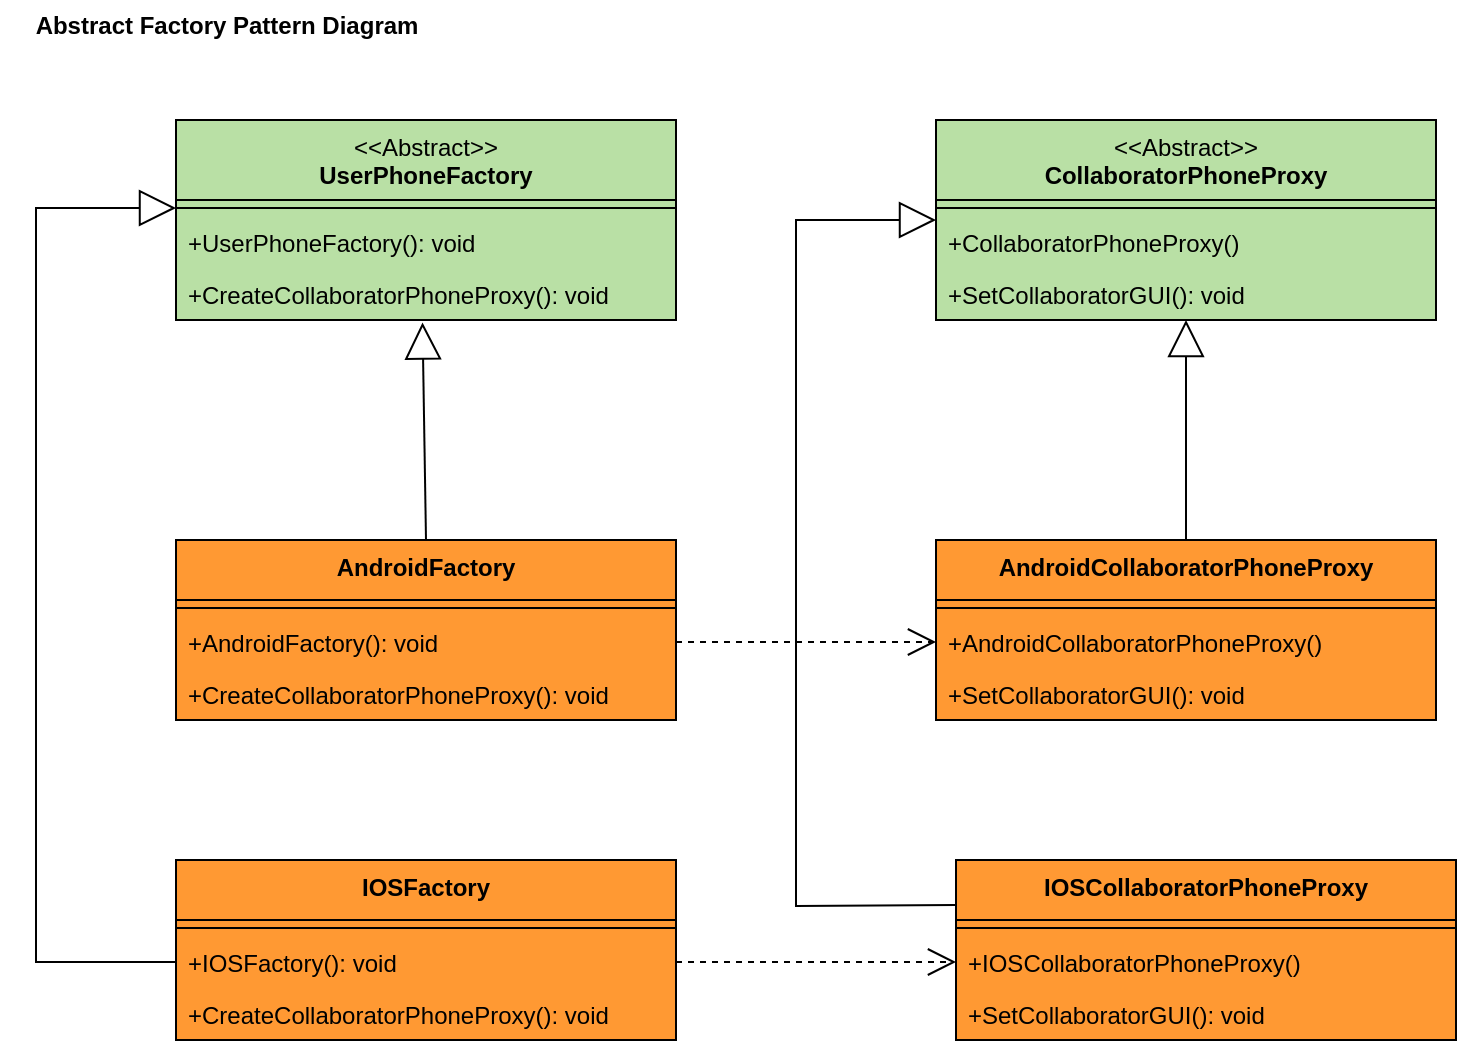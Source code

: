 <mxfile version="26.2.14">
  <diagram id="eyigdCP9yDHt_K0o5BUj" name="Abstract Factory Pattern Diagram">
    <mxGraphModel dx="1042" dy="535" grid="1" gridSize="10" guides="1" tooltips="1" connect="1" arrows="1" fold="1" page="1" pageScale="1" pageWidth="827" pageHeight="1169" math="0" shadow="0">
      <root>
        <mxCell id="0" />
        <mxCell id="1" parent="0" />
        <mxCell id="Tx3gsdm-AsRmhaQty1Ir-3" value="&lt;div&gt;&lt;span style=&quot;font-weight: normal;&quot;&gt;&amp;lt;&amp;lt;Abstract&amp;gt;&amp;gt;&lt;/span&gt;&lt;/div&gt;UserPhoneFactory" style="swimlane;fontStyle=1;align=center;verticalAlign=top;childLayout=stackLayout;horizontal=1;startSize=40;horizontalStack=0;resizeParent=1;resizeParentMax=0;resizeLast=0;collapsible=1;marginBottom=0;whiteSpace=wrap;html=1;fillColor=#B9E0A5;swimlaneFillColor=#B9E0A5;" parent="1" vertex="1">
          <mxGeometry x="100" y="70" width="250" height="100" as="geometry" />
        </mxCell>
        <mxCell id="Tx3gsdm-AsRmhaQty1Ir-5" value="" style="line;strokeWidth=1;fillColor=none;align=left;verticalAlign=middle;spacingTop=-1;spacingLeft=3;spacingRight=3;rotatable=0;labelPosition=right;points=[];portConstraint=eastwest;strokeColor=inherit;" parent="Tx3gsdm-AsRmhaQty1Ir-3" vertex="1">
          <mxGeometry y="40" width="250" height="8" as="geometry" />
        </mxCell>
        <mxCell id="Tx3gsdm-AsRmhaQty1Ir-6" value="+UserPhoneFactory(): void" style="text;strokeColor=none;fillColor=none;align=left;verticalAlign=top;spacingLeft=4;spacingRight=4;overflow=hidden;rotatable=0;points=[[0,0.5],[1,0.5]];portConstraint=eastwest;whiteSpace=wrap;html=1;" parent="Tx3gsdm-AsRmhaQty1Ir-3" vertex="1">
          <mxGeometry y="48" width="250" height="26" as="geometry" />
        </mxCell>
        <mxCell id="Tx3gsdm-AsRmhaQty1Ir-7" value="+CreateCollaboratorPhoneProxy(): void" style="text;strokeColor=none;fillColor=none;align=left;verticalAlign=top;spacingLeft=4;spacingRight=4;overflow=hidden;rotatable=0;points=[[0,0.5],[1,0.5]];portConstraint=eastwest;whiteSpace=wrap;html=1;" parent="Tx3gsdm-AsRmhaQty1Ir-3" vertex="1">
          <mxGeometry y="74" width="250" height="26" as="geometry" />
        </mxCell>
        <mxCell id="Tx3gsdm-AsRmhaQty1Ir-12" value="&lt;div&gt;&lt;span style=&quot;background-color: transparent; color: light-dark(rgb(0, 0, 0), rgb(255, 255, 255));&quot;&gt;AndroidFactory&lt;/span&gt;&lt;/div&gt;" style="swimlane;fontStyle=1;align=center;verticalAlign=top;childLayout=stackLayout;horizontal=1;startSize=30;horizontalStack=0;resizeParent=1;resizeParentMax=0;resizeLast=0;collapsible=1;marginBottom=0;whiteSpace=wrap;html=1;fillColor=#FF9933;swimlaneFillColor=#FF9933;" parent="1" vertex="1">
          <mxGeometry x="100" y="280" width="250" height="90" as="geometry" />
        </mxCell>
        <mxCell id="Tx3gsdm-AsRmhaQty1Ir-13" value="" style="line;strokeWidth=1;fillColor=none;align=left;verticalAlign=middle;spacingTop=-1;spacingLeft=3;spacingRight=3;rotatable=0;labelPosition=right;points=[];portConstraint=eastwest;strokeColor=inherit;" parent="Tx3gsdm-AsRmhaQty1Ir-12" vertex="1">
          <mxGeometry y="30" width="250" height="8" as="geometry" />
        </mxCell>
        <mxCell id="Tx3gsdm-AsRmhaQty1Ir-14" value="+AndroidFactory(): void" style="text;strokeColor=none;fillColor=none;align=left;verticalAlign=top;spacingLeft=4;spacingRight=4;overflow=hidden;rotatable=0;points=[[0,0.5],[1,0.5]];portConstraint=eastwest;whiteSpace=wrap;html=1;" parent="Tx3gsdm-AsRmhaQty1Ir-12" vertex="1">
          <mxGeometry y="38" width="250" height="26" as="geometry" />
        </mxCell>
        <mxCell id="Tx3gsdm-AsRmhaQty1Ir-15" value="+CreateCollaboratorPhoneProxy(): void" style="text;strokeColor=none;fillColor=none;align=left;verticalAlign=top;spacingLeft=4;spacingRight=4;overflow=hidden;rotatable=0;points=[[0,0.5],[1,0.5]];portConstraint=eastwest;whiteSpace=wrap;html=1;" parent="Tx3gsdm-AsRmhaQty1Ir-12" vertex="1">
          <mxGeometry y="64" width="250" height="26" as="geometry" />
        </mxCell>
        <mxCell id="Tx3gsdm-AsRmhaQty1Ir-16" value="&lt;div&gt;&lt;span style=&quot;background-color: transparent; color: light-dark(rgb(0, 0, 0), rgb(255, 255, 255));&quot;&gt;IOSFactory&lt;/span&gt;&lt;/div&gt;" style="swimlane;fontStyle=1;align=center;verticalAlign=top;childLayout=stackLayout;horizontal=1;startSize=30;horizontalStack=0;resizeParent=1;resizeParentMax=0;resizeLast=0;collapsible=1;marginBottom=0;whiteSpace=wrap;html=1;fillColor=#FF9933;swimlaneFillColor=#FF9933;" parent="1" vertex="1">
          <mxGeometry x="100" y="440" width="250" height="90" as="geometry" />
        </mxCell>
        <mxCell id="Tx3gsdm-AsRmhaQty1Ir-17" value="" style="line;strokeWidth=1;fillColor=none;align=left;verticalAlign=middle;spacingTop=-1;spacingLeft=3;spacingRight=3;rotatable=0;labelPosition=right;points=[];portConstraint=eastwest;strokeColor=inherit;" parent="Tx3gsdm-AsRmhaQty1Ir-16" vertex="1">
          <mxGeometry y="30" width="250" height="8" as="geometry" />
        </mxCell>
        <mxCell id="Tx3gsdm-AsRmhaQty1Ir-18" value="+IOSFactory(): void" style="text;strokeColor=none;fillColor=none;align=left;verticalAlign=top;spacingLeft=4;spacingRight=4;overflow=hidden;rotatable=0;points=[[0,0.5],[1,0.5]];portConstraint=eastwest;whiteSpace=wrap;html=1;" parent="Tx3gsdm-AsRmhaQty1Ir-16" vertex="1">
          <mxGeometry y="38" width="250" height="26" as="geometry" />
        </mxCell>
        <mxCell id="Tx3gsdm-AsRmhaQty1Ir-19" value="+CreateCollaboratorPhoneProxy(): void" style="text;strokeColor=none;fillColor=none;align=left;verticalAlign=top;spacingLeft=4;spacingRight=4;overflow=hidden;rotatable=0;points=[[0,0.5],[1,0.5]];portConstraint=eastwest;whiteSpace=wrap;html=1;" parent="Tx3gsdm-AsRmhaQty1Ir-16" vertex="1">
          <mxGeometry y="64" width="250" height="26" as="geometry" />
        </mxCell>
        <mxCell id="Tx3gsdm-AsRmhaQty1Ir-20" value="&lt;div&gt;&lt;span style=&quot;font-weight: normal;&quot;&gt;&amp;lt;&amp;lt;Abstract&amp;gt;&amp;gt;&lt;/span&gt;&lt;/div&gt;&lt;span style=&quot;text-align: left;&quot;&gt;CollaboratorPhoneProxy&lt;/span&gt;" style="swimlane;fontStyle=1;align=center;verticalAlign=top;childLayout=stackLayout;horizontal=1;startSize=40;horizontalStack=0;resizeParent=1;resizeParentMax=0;resizeLast=0;collapsible=1;marginBottom=0;whiteSpace=wrap;html=1;fillColor=#B9E0A5;swimlaneFillColor=#B9E0A5;" parent="1" vertex="1">
          <mxGeometry x="480" y="70" width="250" height="100" as="geometry" />
        </mxCell>
        <mxCell id="Tx3gsdm-AsRmhaQty1Ir-21" value="" style="line;strokeWidth=1;fillColor=none;align=left;verticalAlign=middle;spacingTop=-1;spacingLeft=3;spacingRight=3;rotatable=0;labelPosition=right;points=[];portConstraint=eastwest;strokeColor=inherit;" parent="Tx3gsdm-AsRmhaQty1Ir-20" vertex="1">
          <mxGeometry y="40" width="250" height="8" as="geometry" />
        </mxCell>
        <mxCell id="Tx3gsdm-AsRmhaQty1Ir-22" value="+CollaboratorPhoneProxy()" style="text;strokeColor=none;fillColor=none;align=left;verticalAlign=top;spacingLeft=4;spacingRight=4;overflow=hidden;rotatable=0;points=[[0,0.5],[1,0.5]];portConstraint=eastwest;whiteSpace=wrap;html=1;" parent="Tx3gsdm-AsRmhaQty1Ir-20" vertex="1">
          <mxGeometry y="48" width="250" height="26" as="geometry" />
        </mxCell>
        <mxCell id="Tx3gsdm-AsRmhaQty1Ir-23" value="+SetCollaboratorGUI(): void" style="text;strokeColor=none;fillColor=none;align=left;verticalAlign=top;spacingLeft=4;spacingRight=4;overflow=hidden;rotatable=0;points=[[0,0.5],[1,0.5]];portConstraint=eastwest;whiteSpace=wrap;html=1;" parent="Tx3gsdm-AsRmhaQty1Ir-20" vertex="1">
          <mxGeometry y="74" width="250" height="26" as="geometry" />
        </mxCell>
        <mxCell id="Tx3gsdm-AsRmhaQty1Ir-24" value="&lt;div&gt;&lt;span style=&quot;background-color: transparent; color: light-dark(rgb(0, 0, 0), rgb(255, 255, 255));&quot;&gt;Android&lt;/span&gt;&lt;span style=&quot;text-align: left; background-color: transparent; color: light-dark(rgb(0, 0, 0), rgb(255, 255, 255));&quot;&gt;CollaboratorPhoneProxy&lt;/span&gt;&lt;/div&gt;" style="swimlane;fontStyle=1;align=center;verticalAlign=top;childLayout=stackLayout;horizontal=1;startSize=30;horizontalStack=0;resizeParent=1;resizeParentMax=0;resizeLast=0;collapsible=1;marginBottom=0;whiteSpace=wrap;html=1;fillColor=#FF9933;swimlaneFillColor=#FF9933;" parent="1" vertex="1">
          <mxGeometry x="480" y="280" width="250" height="90" as="geometry" />
        </mxCell>
        <mxCell id="Tx3gsdm-AsRmhaQty1Ir-25" value="" style="line;strokeWidth=1;fillColor=none;align=left;verticalAlign=middle;spacingTop=-1;spacingLeft=3;spacingRight=3;rotatable=0;labelPosition=right;points=[];portConstraint=eastwest;strokeColor=inherit;" parent="Tx3gsdm-AsRmhaQty1Ir-24" vertex="1">
          <mxGeometry y="30" width="250" height="8" as="geometry" />
        </mxCell>
        <mxCell id="Tx3gsdm-AsRmhaQty1Ir-26" value="&lt;span style=&quot;color: light-dark(rgb(0, 0, 0), rgb(255, 255, 255)); text-align: center; background-color: transparent;&quot;&gt;+Android&lt;/span&gt;&lt;span style=&quot;color: light-dark(rgb(0, 0, 0), rgb(255, 255, 255)); background-color: transparent;&quot;&gt;CollaboratorPhoneProxy()&lt;/span&gt;" style="text;strokeColor=none;fillColor=none;align=left;verticalAlign=top;spacingLeft=4;spacingRight=4;overflow=hidden;rotatable=0;points=[[0,0.5],[1,0.5]];portConstraint=eastwest;whiteSpace=wrap;html=1;" parent="Tx3gsdm-AsRmhaQty1Ir-24" vertex="1">
          <mxGeometry y="38" width="250" height="26" as="geometry" />
        </mxCell>
        <mxCell id="Tx3gsdm-AsRmhaQty1Ir-27" value="+SetCollaboratorGUI(): void" style="text;strokeColor=none;fillColor=none;align=left;verticalAlign=top;spacingLeft=4;spacingRight=4;overflow=hidden;rotatable=0;points=[[0,0.5],[1,0.5]];portConstraint=eastwest;whiteSpace=wrap;html=1;" parent="Tx3gsdm-AsRmhaQty1Ir-24" vertex="1">
          <mxGeometry y="64" width="250" height="26" as="geometry" />
        </mxCell>
        <mxCell id="Tx3gsdm-AsRmhaQty1Ir-28" value="&lt;div&gt;&lt;span style=&quot;background-color: transparent; color: light-dark(rgb(0, 0, 0), rgb(255, 255, 255));&quot;&gt;IOS&lt;/span&gt;&lt;span style=&quot;text-align: left; background-color: transparent; color: light-dark(rgb(0, 0, 0), rgb(255, 255, 255));&quot;&gt;CollaboratorPhoneProxy&lt;/span&gt;&lt;/div&gt;" style="swimlane;fontStyle=1;align=center;verticalAlign=top;childLayout=stackLayout;horizontal=1;startSize=30;horizontalStack=0;resizeParent=1;resizeParentMax=0;resizeLast=0;collapsible=1;marginBottom=0;whiteSpace=wrap;html=1;swimlaneFillColor=#FF9933;fillColor=#FF9933;" parent="1" vertex="1">
          <mxGeometry x="490" y="440" width="250" height="90" as="geometry" />
        </mxCell>
        <mxCell id="Tx3gsdm-AsRmhaQty1Ir-29" value="" style="line;strokeWidth=1;fillColor=none;align=left;verticalAlign=middle;spacingTop=-1;spacingLeft=3;spacingRight=3;rotatable=0;labelPosition=right;points=[];portConstraint=eastwest;strokeColor=inherit;" parent="Tx3gsdm-AsRmhaQty1Ir-28" vertex="1">
          <mxGeometry y="30" width="250" height="8" as="geometry" />
        </mxCell>
        <mxCell id="Tx3gsdm-AsRmhaQty1Ir-30" value="&lt;span style=&quot;color: light-dark(rgb(0, 0, 0), rgb(255, 255, 255)); text-align: center; background-color: transparent;&quot;&gt;+IOS&lt;/span&gt;&lt;span style=&quot;background-color: transparent; color: light-dark(rgb(0, 0, 0), rgb(255, 255, 255));&quot;&gt;CollaboratorPhoneProxy()&lt;/span&gt;" style="text;strokeColor=none;fillColor=none;align=left;verticalAlign=top;spacingLeft=4;spacingRight=4;overflow=hidden;rotatable=0;points=[[0,0.5],[1,0.5]];portConstraint=eastwest;whiteSpace=wrap;html=1;" parent="Tx3gsdm-AsRmhaQty1Ir-28" vertex="1">
          <mxGeometry y="38" width="250" height="26" as="geometry" />
        </mxCell>
        <mxCell id="Tx3gsdm-AsRmhaQty1Ir-31" value="+SetCollaboratorGUI(): void" style="text;strokeColor=none;fillColor=none;align=left;verticalAlign=top;spacingLeft=4;spacingRight=4;overflow=hidden;rotatable=0;points=[[0,0.5],[1,0.5]];portConstraint=eastwest;whiteSpace=wrap;html=1;" parent="Tx3gsdm-AsRmhaQty1Ir-28" vertex="1">
          <mxGeometry y="64" width="250" height="26" as="geometry" />
        </mxCell>
        <mxCell id="Tx3gsdm-AsRmhaQty1Ir-32" value="" style="endArrow=block;endSize=16;endFill=0;html=1;rounded=0;exitX=0.5;exitY=0;exitDx=0;exitDy=0;entryX=0.493;entryY=1.048;entryDx=0;entryDy=0;entryPerimeter=0;" parent="1" source="Tx3gsdm-AsRmhaQty1Ir-12" target="Tx3gsdm-AsRmhaQty1Ir-7" edge="1">
          <mxGeometry width="160" relative="1" as="geometry">
            <mxPoint x="80" y="230" as="sourcePoint" />
            <mxPoint x="240" y="230" as="targetPoint" />
          </mxGeometry>
        </mxCell>
        <mxCell id="Tx3gsdm-AsRmhaQty1Ir-33" value="" style="endArrow=block;endSize=16;endFill=0;html=1;rounded=0;exitX=0;exitY=0.5;exitDx=0;exitDy=0;entryX=0;entryY=0.5;entryDx=0;entryDy=0;" parent="1" source="Tx3gsdm-AsRmhaQty1Ir-18" edge="1">
          <mxGeometry width="160" relative="1" as="geometry">
            <mxPoint x="100" y="474" as="sourcePoint" />
            <mxPoint x="100" y="114" as="targetPoint" />
            <Array as="points">
              <mxPoint x="30" y="491" />
              <mxPoint x="30" y="114" />
            </Array>
          </mxGeometry>
        </mxCell>
        <mxCell id="Tx3gsdm-AsRmhaQty1Ir-34" value="" style="endArrow=block;endSize=16;endFill=0;html=1;rounded=0;exitX=0.5;exitY=0;exitDx=0;exitDy=0;" parent="1" source="Tx3gsdm-AsRmhaQty1Ir-24" target="Tx3gsdm-AsRmhaQty1Ir-23" edge="1">
          <mxGeometry width="160" relative="1" as="geometry">
            <mxPoint x="440" y="240" as="sourcePoint" />
            <mxPoint x="438" y="131" as="targetPoint" />
          </mxGeometry>
        </mxCell>
        <mxCell id="Tx3gsdm-AsRmhaQty1Ir-35" value="" style="endArrow=block;endSize=16;endFill=0;html=1;rounded=0;exitX=0;exitY=0.25;exitDx=0;exitDy=0;entryX=0;entryY=0.5;entryDx=0;entryDy=0;" parent="1" source="Tx3gsdm-AsRmhaQty1Ir-28" target="Tx3gsdm-AsRmhaQty1Ir-20" edge="1">
          <mxGeometry width="160" relative="1" as="geometry">
            <mxPoint x="440" y="430" as="sourcePoint" />
            <mxPoint x="438" y="321" as="targetPoint" />
            <Array as="points">
              <mxPoint x="410" y="463" />
              <mxPoint x="410" y="120" />
            </Array>
          </mxGeometry>
        </mxCell>
        <mxCell id="Tx3gsdm-AsRmhaQty1Ir-36" value="" style="endArrow=open;endSize=12;dashed=1;html=1;rounded=0;exitX=1;exitY=0.5;exitDx=0;exitDy=0;entryX=0;entryY=0.5;entryDx=0;entryDy=0;" parent="1" source="Tx3gsdm-AsRmhaQty1Ir-14" target="Tx3gsdm-AsRmhaQty1Ir-26" edge="1">
          <mxGeometry width="160" relative="1" as="geometry">
            <mxPoint x="290" y="640" as="sourcePoint" />
            <mxPoint x="450" y="640" as="targetPoint" />
          </mxGeometry>
        </mxCell>
        <mxCell id="Tx3gsdm-AsRmhaQty1Ir-37" value="" style="endArrow=open;endSize=12;dashed=1;html=1;rounded=0;exitX=1;exitY=0.5;exitDx=0;exitDy=0;entryX=0;entryY=0.5;entryDx=0;entryDy=0;" parent="1" source="Tx3gsdm-AsRmhaQty1Ir-18" target="Tx3gsdm-AsRmhaQty1Ir-30" edge="1">
          <mxGeometry width="160" relative="1" as="geometry">
            <mxPoint x="390" y="640" as="sourcePoint" />
            <mxPoint x="520" y="640" as="targetPoint" />
          </mxGeometry>
        </mxCell>
        <mxCell id="Tx3gsdm-AsRmhaQty1Ir-38" value="Abstract Factory Pattern Diagram" style="text;align=center;fontStyle=1;verticalAlign=middle;spacingLeft=3;spacingRight=3;strokeColor=none;rotatable=0;points=[[0,0.5],[1,0.5]];portConstraint=eastwest;html=1;" parent="1" vertex="1">
          <mxGeometry x="20" y="10" width="210" height="26" as="geometry" />
        </mxCell>
      </root>
    </mxGraphModel>
  </diagram>
</mxfile>
